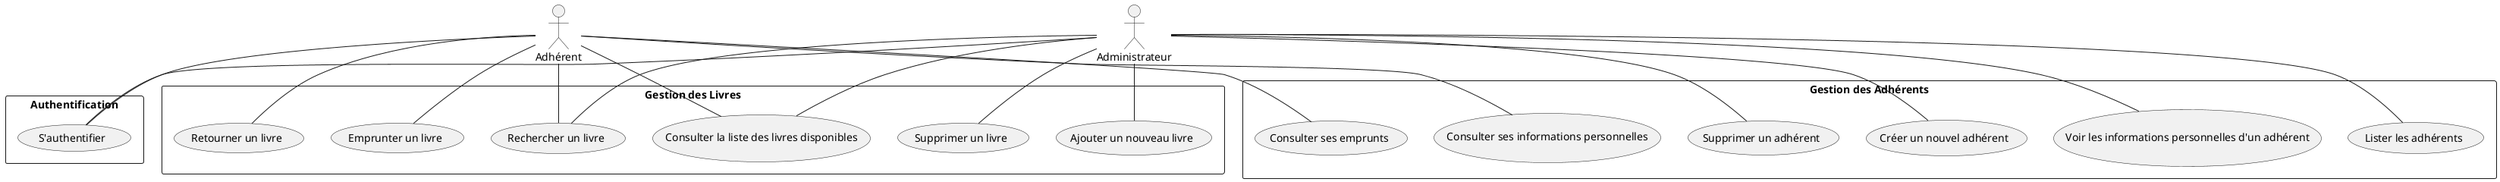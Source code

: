 @startuml



actor Member as "Adhérent"
actor Admin as "Administrateur"

rectangle "Authentification" {
  Member -- (S'authentifier)
  Admin -- (S'authentifier)
}

rectangle "Gestion des Livres" {
  Member -- (Consulter la liste des livres disponibles)
  Member -- (Rechercher un livre)
  Member -- (Emprunter un livre)
  Member -- (Retourner un livre)
  Admin  -- (Ajouter un nouveau livre)
  Admin -- (Supprimer un livre)
  Admin -- (Rechercher un livre)
  Admin -- (Consulter la liste des livres disponibles)
}

rectangle "Gestion des Adhérents" {
  Member -- (Consulter ses informations personnelles)
  Member -- (Consulter ses emprunts)
  Admin  -- (Lister les adhérents)
  Admin -- (Voir les informations personnelles d'un adhérent)
  Admin  -- (Créer un nouvel adhérent)
  Admin  -- (Supprimer un adhérent)
}



@enduml
